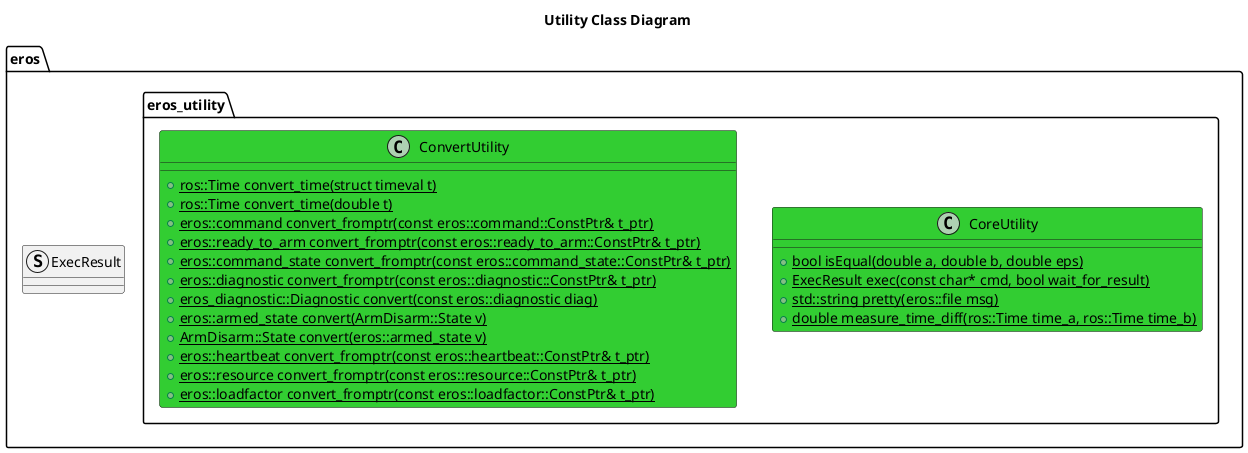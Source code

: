 @startuml
title Utility Class Diagram

package eros {
    struct ExecResult

namespace eros_utility {
    class CoreUtility #LimeGreen {
        +{static} bool isEqual(double a, double b, double eps)
        +{static} ExecResult exec(const char* cmd, bool wait_for_result)
        +{static} std::string pretty(eros::file msg)
        +{static} double measure_time_diff(ros::Time time_a, ros::Time time_b)
    }
    class ConvertUtility #LimeGreen {
        +{static} ros::Time convert_time(struct timeval t)
        +{static} ros::Time convert_time(double t)
        +{static} eros::command convert_fromptr(const eros::command::ConstPtr& t_ptr)
        +{static} eros::ready_to_arm convert_fromptr(const eros::ready_to_arm::ConstPtr& t_ptr)
        +{static} eros::command_state convert_fromptr(const eros::command_state::ConstPtr& t_ptr)
        +{static} eros::diagnostic convert_fromptr(const eros::diagnostic::ConstPtr& t_ptr)
        +{static} eros_diagnostic::Diagnostic convert(const eros::diagnostic diag)
        +{static} eros::armed_state convert(ArmDisarm::State v)
        +{static} ArmDisarm::State convert(eros::armed_state v)
        +{static} eros::heartbeat convert_fromptr(const eros::heartbeat::ConstPtr& t_ptr)
        +{static} eros::resource convert_fromptr(const eros::resource::ConstPtr& t_ptr)
        +{static} eros::loadfactor convert_fromptr(const eros::loadfactor::ConstPtr& t_ptr)
    }
}
}
@enduml